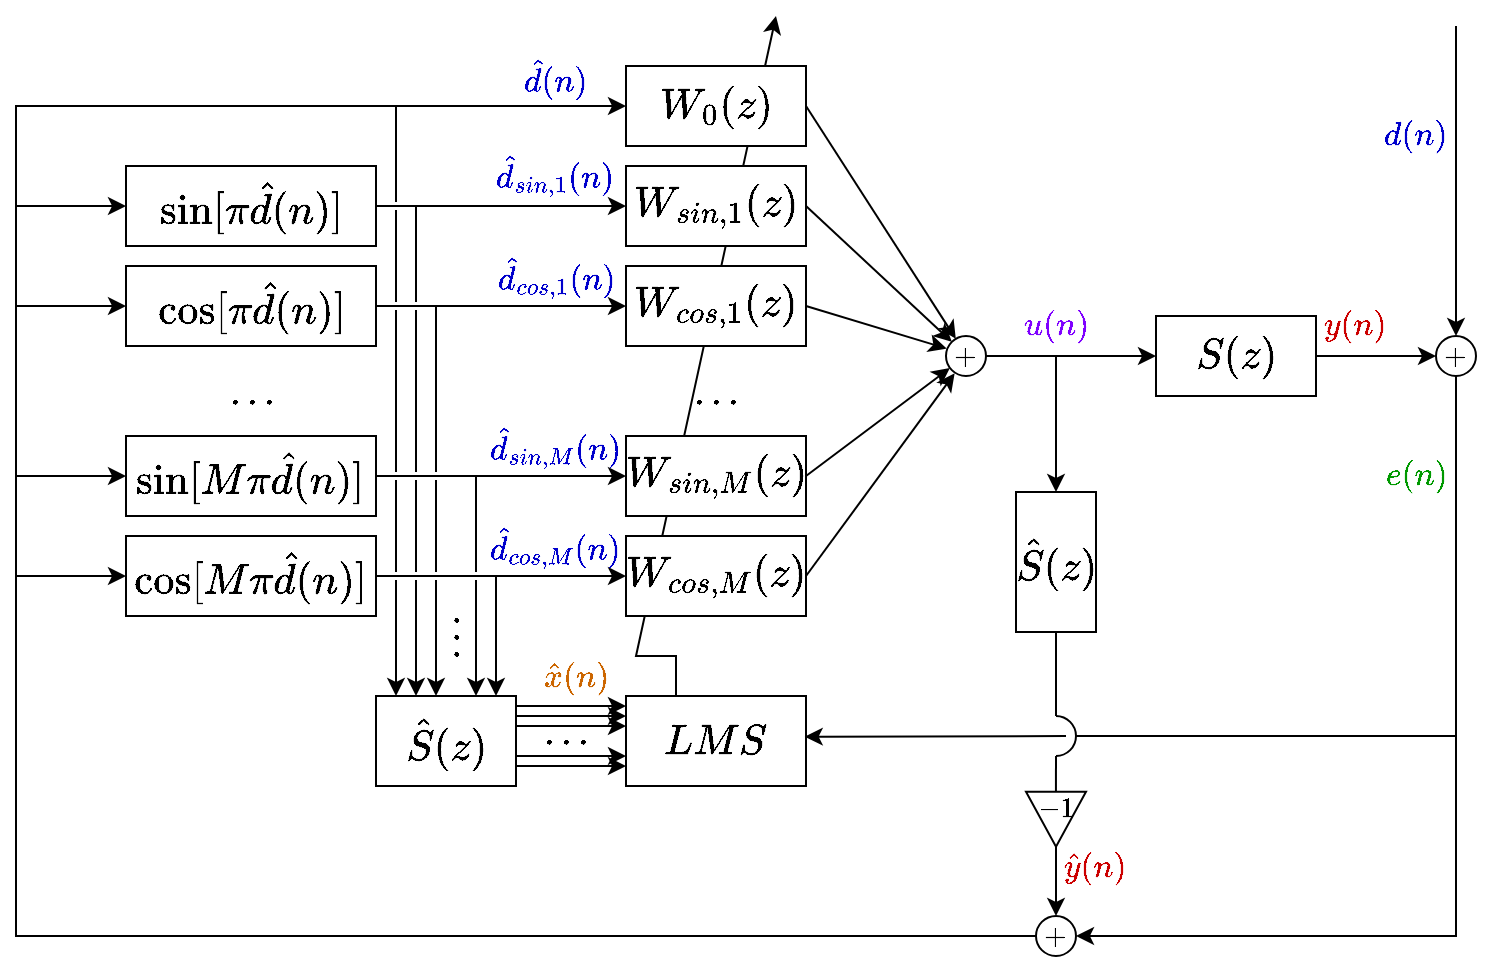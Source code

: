 <mxfile version="21.6.8" type="github">
  <diagram name="Sivu-1" id="u8w1255cLJUokRJfRU84">
    <mxGraphModel dx="1105" dy="1764" grid="1" gridSize="5" guides="1" tooltips="1" connect="1" arrows="1" fold="1" page="1" pageScale="1" pageWidth="827" pageHeight="1169" math="1" shadow="0">
      <root>
        <mxCell id="0" />
        <mxCell id="1" parent="0" />
        <mxCell id="19g5wpBG-z4xOQPj4vC4-21" value="" style="endArrow=none;html=1;rounded=0;exitX=0.498;exitY=0.138;exitDx=0;exitDy=0;exitPerimeter=0;" parent="1" source="19g5wpBG-z4xOQPj4vC4-19" edge="1">
          <mxGeometry width="50" height="50" relative="1" as="geometry">
            <mxPoint x="560" y="270" as="sourcePoint" />
            <mxPoint x="560" y="250" as="targetPoint" />
          </mxGeometry>
        </mxCell>
        <mxCell id="19g5wpBG-z4xOQPj4vC4-25" style="edgeStyle=orthogonalEdgeStyle;rounded=0;orthogonalLoop=1;jettySize=auto;html=1;entryX=0;entryY=0.5;entryDx=0;entryDy=0;" parent="1" source="ajAWkNfieeJ6ma5MIzeF-12" target="ajAWkNfieeJ6ma5MIzeF-1" edge="1">
          <mxGeometry relative="1" as="geometry" />
        </mxCell>
        <mxCell id="ajAWkNfieeJ6ma5MIzeF-12" value="&lt;font style=&quot;font-size: 18px;&quot;&gt;$$S(z)$$&lt;/font&gt;" style="rounded=0;whiteSpace=wrap;html=1;" parent="1" vertex="1">
          <mxGeometry x="610" y="30" width="80" height="40" as="geometry" />
        </mxCell>
        <mxCell id="ajAWkNfieeJ6ma5MIzeF-18" value="" style="endArrow=classic;html=1;rounded=0;exitX=0.5;exitY=0;exitDx=0;exitDy=0;" parent="1" edge="1">
          <mxGeometry width="50" height="50" relative="1" as="geometry">
            <mxPoint x="370" y="260" as="sourcePoint" />
            <mxPoint x="420" y="-120" as="targetPoint" />
            <Array as="points">
              <mxPoint x="370" y="200" />
              <mxPoint x="350" y="200" />
            </Array>
          </mxGeometry>
        </mxCell>
        <mxCell id="ajAWkNfieeJ6ma5MIzeF-3" value="&lt;font style=&quot;font-size: 18px;&quot;&gt;$$W_{sin,1}(z)$$&lt;/font&gt;" style="rounded=0;whiteSpace=wrap;html=1;" parent="1" vertex="1">
          <mxGeometry x="345" y="-45" width="90" height="40" as="geometry" />
        </mxCell>
        <mxCell id="ajAWkNfieeJ6ma5MIzeF-20" value="&lt;font size=&quot;1&quot; color=&quot;#0000cc&quot;&gt;&lt;i style=&quot;font-size: 14px;&quot;&gt;$$d(n)$$&lt;/i&gt;&lt;/font&gt;" style="text;html=1;strokeColor=none;fillColor=none;align=center;verticalAlign=middle;whiteSpace=wrap;rounded=0;" parent="1" vertex="1">
          <mxGeometry x="710" y="-75" width="60" height="30" as="geometry" />
        </mxCell>
        <mxCell id="ajAWkNfieeJ6ma5MIzeF-21" value="&lt;font size=&quot;1&quot; color=&quot;#cc0000&quot;&gt;&lt;i style=&quot;font-size: 14px;&quot;&gt;$$y(n)$$&lt;/i&gt;&lt;/font&gt;" style="text;html=1;strokeColor=none;fillColor=none;align=center;verticalAlign=middle;whiteSpace=wrap;rounded=0;" parent="1" vertex="1">
          <mxGeometry x="680" y="20" width="60" height="30" as="geometry" />
        </mxCell>
        <mxCell id="ajAWkNfieeJ6ma5MIzeF-22" value="&lt;font size=&quot;1&quot; color=&quot;#009900&quot;&gt;&lt;i style=&quot;font-size: 14px;&quot;&gt;$$e(n)$$&lt;/i&gt;&lt;/font&gt;" style="text;html=1;strokeColor=none;fillColor=none;align=center;verticalAlign=middle;whiteSpace=wrap;rounded=0;" parent="1" vertex="1">
          <mxGeometry x="710" y="95" width="60" height="30" as="geometry" />
        </mxCell>
        <mxCell id="ajAWkNfieeJ6ma5MIzeF-23" value="&lt;font size=&quot;1&quot; color=&quot;#7f00ff&quot;&gt;&lt;i style=&quot;font-size: 14px;&quot;&gt;$$u(n)$$&lt;/i&gt;&lt;/font&gt;" style="text;html=1;strokeColor=none;fillColor=none;align=center;verticalAlign=middle;whiteSpace=wrap;rounded=0;" parent="1" vertex="1">
          <mxGeometry x="530" y="20" width="60" height="30" as="geometry" />
        </mxCell>
        <mxCell id="CBB9v3UhZUv1EWWix4jz-1" value="&lt;font style=&quot;font-size: 18px;&quot;&gt;$$\hat {S}(z)$$&lt;/font&gt;" style="rounded=0;whiteSpace=wrap;html=1;" parent="1" vertex="1">
          <mxGeometry x="220" y="220" width="70" height="45" as="geometry" />
        </mxCell>
        <mxCell id="CBB9v3UhZUv1EWWix4jz-2" value="&lt;font size=&quot;1&quot; color=&quot;#cc6600&quot;&gt;&lt;i style=&quot;font-size: 14px;&quot;&gt;$$\hat{x}(n)$$&lt;/i&gt;&lt;/font&gt;" style="text;html=1;strokeColor=none;fillColor=none;align=center;verticalAlign=middle;whiteSpace=wrap;rounded=0;" parent="1" vertex="1">
          <mxGeometry x="290" y="195" width="60" height="30" as="geometry" />
        </mxCell>
        <mxCell id="19g5wpBG-z4xOQPj4vC4-1" value="&lt;font style=&quot;font-size: 18px;&quot;&gt;$$\hat {S}(z)$$&lt;/font&gt;" style="rounded=0;whiteSpace=wrap;html=1;" parent="1" vertex="1">
          <mxGeometry x="540" y="118" width="40" height="70" as="geometry" />
        </mxCell>
        <mxCell id="3sO2YfJtq2BWgRdyIDpK-13" style="edgeStyle=orthogonalEdgeStyle;rounded=0;orthogonalLoop=1;jettySize=auto;html=1;entryX=0;entryY=0.5;entryDx=0;entryDy=0;" parent="1" source="19g5wpBG-z4xOQPj4vC4-3" target="3sO2YfJtq2BWgRdyIDpK-9" edge="1">
          <mxGeometry relative="1" as="geometry">
            <mxPoint x="80" y="-75.69" as="targetPoint" />
            <Array as="points">
              <mxPoint x="40" y="340" />
              <mxPoint x="40" y="-75" />
              <mxPoint x="330" y="-75" />
            </Array>
          </mxGeometry>
        </mxCell>
        <mxCell id="19g5wpBG-z4xOQPj4vC4-3" value="$$+$$" style="ellipse;whiteSpace=wrap;html=1;aspect=fixed;" parent="1" vertex="1">
          <mxGeometry x="550" y="330" width="20" height="20" as="geometry" />
        </mxCell>
        <mxCell id="19g5wpBG-z4xOQPj4vC4-7" value="" style="endArrow=classic;html=1;rounded=0;entryX=1;entryY=0.5;entryDx=0;entryDy=0;" parent="1" source="ajAWkNfieeJ6ma5MIzeF-1" target="19g5wpBG-z4xOQPj4vC4-3" edge="1">
          <mxGeometry width="50" height="50" relative="1" as="geometry">
            <mxPoint x="560" y="120" as="sourcePoint" />
            <mxPoint x="610" y="280" as="targetPoint" />
            <Array as="points">
              <mxPoint x="760" y="340" />
            </Array>
          </mxGeometry>
        </mxCell>
        <mxCell id="19g5wpBG-z4xOQPj4vC4-10" value="" style="verticalLabelPosition=bottom;verticalAlign=top;html=1;shape=mxgraph.basic.arc;startAngle=0.5;endAngle=0;rotation=-180;" parent="1" vertex="1">
          <mxGeometry x="550" y="230" width="20" height="20" as="geometry" />
        </mxCell>
        <mxCell id="19g5wpBG-z4xOQPj4vC4-11" value="" style="endArrow=classic;html=1;rounded=0;entryX=0.5;entryY=0;entryDx=0;entryDy=0;exitX=0.5;exitY=1;exitDx=0;exitDy=0;" parent="1" source="19g5wpBG-z4xOQPj4vC4-19" target="19g5wpBG-z4xOQPj4vC4-3" edge="1">
          <mxGeometry width="50" height="50" relative="1" as="geometry">
            <mxPoint x="360" y="422.88" as="sourcePoint" />
            <mxPoint x="410" y="357.88" as="targetPoint" />
          </mxGeometry>
        </mxCell>
        <mxCell id="19g5wpBG-z4xOQPj4vC4-13" value="" style="endArrow=none;html=1;rounded=0;exitX=0;exitY=0.5;exitDx=0;exitDy=0;exitPerimeter=0;" parent="1" source="19g5wpBG-z4xOQPj4vC4-10" edge="1">
          <mxGeometry width="50" height="50" relative="1" as="geometry">
            <mxPoint x="583.75" y="240" as="sourcePoint" />
            <mxPoint x="760" y="240" as="targetPoint" />
          </mxGeometry>
        </mxCell>
        <mxCell id="19g5wpBG-z4xOQPj4vC4-16" value="" style="triangle;whiteSpace=wrap;html=1;rotation=90;" parent="1" vertex="1">
          <mxGeometry x="546.25" y="266.63" width="27.5" height="30" as="geometry" />
        </mxCell>
        <mxCell id="19g5wpBG-z4xOQPj4vC4-19" value="$$-1$$" style="text;html=1;strokeColor=none;fillColor=none;align=center;verticalAlign=middle;whiteSpace=wrap;rounded=0;" parent="1" vertex="1">
          <mxGeometry x="550" y="266.63" width="20" height="19.62" as="geometry" />
        </mxCell>
        <mxCell id="ajAWkNfieeJ6ma5MIzeF-1" value="$$+$$" style="ellipse;whiteSpace=wrap;html=1;aspect=fixed;" parent="1" vertex="1">
          <mxGeometry x="750" y="40" width="20" height="20" as="geometry" />
        </mxCell>
        <mxCell id="19g5wpBG-z4xOQPj4vC4-26" value="" style="endArrow=classic;html=1;rounded=0;entryX=0.5;entryY=0;entryDx=0;entryDy=0;" parent="1" target="ajAWkNfieeJ6ma5MIzeF-1" edge="1">
          <mxGeometry width="50" height="50" relative="1" as="geometry">
            <mxPoint x="760" y="-115" as="sourcePoint" />
            <mxPoint x="680" y="130" as="targetPoint" />
          </mxGeometry>
        </mxCell>
        <mxCell id="19g5wpBG-z4xOQPj4vC4-27" value="&lt;font size=&quot;1&quot; color=&quot;#cc0000&quot;&gt;&lt;i style=&quot;font-size: 14px;&quot;&gt;$$\hat{y}(n)$$&lt;/i&gt;&lt;/font&gt;" style="text;html=1;strokeColor=none;fillColor=none;align=center;verticalAlign=middle;whiteSpace=wrap;rounded=0;" parent="1" vertex="1">
          <mxGeometry x="550" y="290" width="60" height="30" as="geometry" />
        </mxCell>
        <mxCell id="3sO2YfJtq2BWgRdyIDpK-2" value="&lt;font style=&quot;font-size: 18px;&quot;&gt;$$\cos[\pi \hat{d}(n)]$$&lt;/font&gt;" style="rounded=0;whiteSpace=wrap;html=1;" parent="1" vertex="1">
          <mxGeometry x="95" y="5" width="125" height="40" as="geometry" />
        </mxCell>
        <mxCell id="3sO2YfJtq2BWgRdyIDpK-3" value="&lt;font style=&quot;font-size: 18px;&quot;&gt;$$\sin[\pi \hat{d}(n)]$$&lt;/font&gt;" style="rounded=0;whiteSpace=wrap;html=1;" parent="1" vertex="1">
          <mxGeometry x="95" y="-45" width="125" height="40" as="geometry" />
        </mxCell>
        <mxCell id="3sO2YfJtq2BWgRdyIDpK-4" value="&lt;font style=&quot;font-size: 18px;&quot;&gt;$$\cos[M\pi \hat{d}(n)]$$&lt;/font&gt;" style="rounded=0;whiteSpace=wrap;html=1;" parent="1" vertex="1">
          <mxGeometry x="95" y="140" width="125" height="40" as="geometry" />
        </mxCell>
        <mxCell id="3sO2YfJtq2BWgRdyIDpK-5" value="&lt;font style=&quot;font-size: 18px;&quot;&gt;$$\sin[M\pi \hat{d}(n)]$$&lt;/font&gt;" style="rounded=0;whiteSpace=wrap;html=1;" parent="1" vertex="1">
          <mxGeometry x="95" y="90" width="125" height="40" as="geometry" />
        </mxCell>
        <mxCell id="3sO2YfJtq2BWgRdyIDpK-6" value="&lt;font style=&quot;font-size: 18px;&quot;&gt;$$W_{cos,1}(z)$$&lt;/font&gt;" style="rounded=0;whiteSpace=wrap;html=1;" parent="1" vertex="1">
          <mxGeometry x="345" y="5" width="90" height="40" as="geometry" />
        </mxCell>
        <mxCell id="3sO2YfJtq2BWgRdyIDpK-7" value="&lt;div&gt;&lt;font style=&quot;font-size: 18px;&quot;&gt;$$W_{sin,M}(z)$$&lt;/font&gt;&lt;/div&gt;" style="rounded=0;whiteSpace=wrap;html=1;" parent="1" vertex="1">
          <mxGeometry x="345" y="90" width="90" height="40" as="geometry" />
        </mxCell>
        <mxCell id="3sO2YfJtq2BWgRdyIDpK-9" value="&lt;font style=&quot;font-size: 18px;&quot;&gt;$$W_0(z)$$&lt;/font&gt;" style="rounded=0;whiteSpace=wrap;html=1;" parent="1" vertex="1">
          <mxGeometry x="345" y="-95" width="90" height="40" as="geometry" />
        </mxCell>
        <mxCell id="3sO2YfJtq2BWgRdyIDpK-10" value="&lt;font style=&quot;font-size: 18px;&quot;&gt;$$W_{cos,M}(z)$$&lt;/font&gt;" style="rounded=0;whiteSpace=wrap;html=1;" parent="1" vertex="1">
          <mxGeometry x="345" y="140" width="90" height="40" as="geometry" />
        </mxCell>
        <mxCell id="3sO2YfJtq2BWgRdyIDpK-11" value="&lt;font style=&quot;font-size: 16px;&quot;&gt;$$\dots$$&lt;/font&gt;" style="text;html=1;strokeColor=none;fillColor=none;align=center;verticalAlign=middle;whiteSpace=wrap;rounded=0;" parent="1" vertex="1">
          <mxGeometry x="127.5" y="55" width="60" height="25" as="geometry" />
        </mxCell>
        <mxCell id="3sO2YfJtq2BWgRdyIDpK-18" value="" style="endArrow=classic;html=1;rounded=0;entryX=0;entryY=0.5;entryDx=0;entryDy=0;" parent="1" target="3sO2YfJtq2BWgRdyIDpK-3" edge="1">
          <mxGeometry width="50" height="50" relative="1" as="geometry">
            <mxPoint x="40" y="-25" as="sourcePoint" />
            <mxPoint x="90" y="-75" as="targetPoint" />
          </mxGeometry>
        </mxCell>
        <mxCell id="3sO2YfJtq2BWgRdyIDpK-19" value="" style="endArrow=classic;html=1;rounded=0;entryX=0;entryY=0.5;entryDx=0;entryDy=0;" parent="1" target="3sO2YfJtq2BWgRdyIDpK-2" edge="1">
          <mxGeometry width="50" height="50" relative="1" as="geometry">
            <mxPoint x="40" y="25" as="sourcePoint" />
            <mxPoint x="90" y="-25" as="targetPoint" />
          </mxGeometry>
        </mxCell>
        <mxCell id="3sO2YfJtq2BWgRdyIDpK-20" value="" style="endArrow=classic;html=1;rounded=0;entryX=0;entryY=0.5;entryDx=0;entryDy=0;" parent="1" target="3sO2YfJtq2BWgRdyIDpK-5" edge="1">
          <mxGeometry width="50" height="50" relative="1" as="geometry">
            <mxPoint x="40" y="110" as="sourcePoint" />
            <mxPoint x="90" y="65" as="targetPoint" />
          </mxGeometry>
        </mxCell>
        <mxCell id="3sO2YfJtq2BWgRdyIDpK-21" value="" style="endArrow=classic;html=1;rounded=0;entryX=0;entryY=0.5;entryDx=0;entryDy=0;" parent="1" target="3sO2YfJtq2BWgRdyIDpK-4" edge="1">
          <mxGeometry width="50" height="50" relative="1" as="geometry">
            <mxPoint x="40" y="160" as="sourcePoint" />
            <mxPoint x="90" y="110" as="targetPoint" />
          </mxGeometry>
        </mxCell>
        <mxCell id="3sO2YfJtq2BWgRdyIDpK-42" style="edgeStyle=orthogonalEdgeStyle;rounded=0;orthogonalLoop=1;jettySize=auto;html=1;entryX=0;entryY=0.5;entryDx=0;entryDy=0;" parent="1" source="3sO2YfJtq2BWgRdyIDpK-22" target="ajAWkNfieeJ6ma5MIzeF-12" edge="1">
          <mxGeometry relative="1" as="geometry" />
        </mxCell>
        <mxCell id="3sO2YfJtq2BWgRdyIDpK-22" value="$$+$$" style="ellipse;whiteSpace=wrap;html=1;aspect=fixed;" parent="1" vertex="1">
          <mxGeometry x="505" y="40" width="20" height="20" as="geometry" />
        </mxCell>
        <mxCell id="3sO2YfJtq2BWgRdyIDpK-23" value="" style="endArrow=classic;html=1;rounded=0;exitX=1;exitY=0.5;exitDx=0;exitDy=0;entryX=0.245;entryY=0.07;entryDx=0;entryDy=0;entryPerimeter=0;" parent="1" source="3sO2YfJtq2BWgRdyIDpK-9" target="3sO2YfJtq2BWgRdyIDpK-22" edge="1">
          <mxGeometry width="50" height="50" relative="1" as="geometry">
            <mxPoint x="430" y="-65" as="sourcePoint" />
            <mxPoint x="480" y="-115" as="targetPoint" />
          </mxGeometry>
        </mxCell>
        <mxCell id="3sO2YfJtq2BWgRdyIDpK-24" value="" style="endArrow=classic;html=1;rounded=0;exitX=1;exitY=0.5;exitDx=0;exitDy=0;entryX=0;entryY=0;entryDx=0;entryDy=0;" parent="1" source="ajAWkNfieeJ6ma5MIzeF-3" target="3sO2YfJtq2BWgRdyIDpK-22" edge="1">
          <mxGeometry width="50" height="50" relative="1" as="geometry">
            <mxPoint x="485" y="-45" as="sourcePoint" />
            <mxPoint x="535" y="-95" as="targetPoint" />
          </mxGeometry>
        </mxCell>
        <mxCell id="3sO2YfJtq2BWgRdyIDpK-25" value="" style="endArrow=classic;html=1;rounded=0;exitX=1;exitY=0.5;exitDx=0;exitDy=0;entryX=0.016;entryY=0.315;entryDx=0;entryDy=0;entryPerimeter=0;" parent="1" source="3sO2YfJtq2BWgRdyIDpK-6" target="3sO2YfJtq2BWgRdyIDpK-22" edge="1">
          <mxGeometry width="50" height="50" relative="1" as="geometry">
            <mxPoint x="545" y="60" as="sourcePoint" />
            <mxPoint x="595" y="10" as="targetPoint" />
          </mxGeometry>
        </mxCell>
        <mxCell id="3sO2YfJtq2BWgRdyIDpK-26" value="" style="endArrow=classic;html=1;rounded=0;exitX=1;exitY=0.5;exitDx=0;exitDy=0;entryX=0.097;entryY=0.802;entryDx=0;entryDy=0;entryPerimeter=0;" parent="1" source="3sO2YfJtq2BWgRdyIDpK-7" target="3sO2YfJtq2BWgRdyIDpK-22" edge="1">
          <mxGeometry width="50" height="50" relative="1" as="geometry">
            <mxPoint x="470" y="140" as="sourcePoint" />
            <mxPoint x="520" y="90" as="targetPoint" />
          </mxGeometry>
        </mxCell>
        <mxCell id="3sO2YfJtq2BWgRdyIDpK-27" value="" style="endArrow=classic;html=1;rounded=0;exitX=1;exitY=0.5;exitDx=0;exitDy=0;entryX=0.216;entryY=0.934;entryDx=0;entryDy=0;entryPerimeter=0;" parent="1" source="3sO2YfJtq2BWgRdyIDpK-10" target="3sO2YfJtq2BWgRdyIDpK-22" edge="1">
          <mxGeometry width="50" height="50" relative="1" as="geometry">
            <mxPoint x="475" y="135" as="sourcePoint" />
            <mxPoint x="525" y="85" as="targetPoint" />
          </mxGeometry>
        </mxCell>
        <mxCell id="3sO2YfJtq2BWgRdyIDpK-28" value="" style="endArrow=classic;html=1;rounded=0;" parent="1" edge="1">
          <mxGeometry width="50" height="50" relative="1" as="geometry">
            <mxPoint x="230" y="-75" as="sourcePoint" />
            <mxPoint x="230" y="220" as="targetPoint" />
          </mxGeometry>
        </mxCell>
        <mxCell id="3sO2YfJtq2BWgRdyIDpK-29" value="" style="endArrow=classic;html=1;rounded=0;" parent="1" edge="1">
          <mxGeometry width="50" height="50" relative="1" as="geometry">
            <mxPoint x="240" y="-25" as="sourcePoint" />
            <mxPoint x="240" y="220" as="targetPoint" />
          </mxGeometry>
        </mxCell>
        <mxCell id="3sO2YfJtq2BWgRdyIDpK-30" value="" style="endArrow=classic;html=1;rounded=0;" parent="1" edge="1">
          <mxGeometry width="50" height="50" relative="1" as="geometry">
            <mxPoint x="250" y="25" as="sourcePoint" />
            <mxPoint x="250" y="220" as="targetPoint" />
          </mxGeometry>
        </mxCell>
        <mxCell id="3sO2YfJtq2BWgRdyIDpK-31" value="" style="endArrow=classic;html=1;rounded=0;" parent="1" edge="1">
          <mxGeometry width="50" height="50" relative="1" as="geometry">
            <mxPoint x="270" y="110" as="sourcePoint" />
            <mxPoint x="270" y="220" as="targetPoint" />
          </mxGeometry>
        </mxCell>
        <mxCell id="3sO2YfJtq2BWgRdyIDpK-32" value="" style="endArrow=classic;html=1;rounded=0;" parent="1" edge="1">
          <mxGeometry width="50" height="50" relative="1" as="geometry">
            <mxPoint x="280" y="160" as="sourcePoint" />
            <mxPoint x="280" y="220" as="targetPoint" />
          </mxGeometry>
        </mxCell>
        <mxCell id="3sO2YfJtq2BWgRdyIDpK-33" value="&lt;font style=&quot;font-size: 16px;&quot;&gt;$$\dots$$&lt;/font&gt;" style="text;html=1;strokeColor=none;fillColor=none;align=center;verticalAlign=middle;whiteSpace=wrap;rounded=0;rotation=90;" parent="1" vertex="1">
          <mxGeometry x="236" y="188" width="60" height="5" as="geometry" />
        </mxCell>
        <mxCell id="3sO2YfJtq2BWgRdyIDpK-35" value="" style="endArrow=classic;html=1;rounded=0;" parent="1" edge="1">
          <mxGeometry width="50" height="50" relative="1" as="geometry">
            <mxPoint x="290" y="225" as="sourcePoint" />
            <mxPoint x="345" y="225" as="targetPoint" />
          </mxGeometry>
        </mxCell>
        <mxCell id="3sO2YfJtq2BWgRdyIDpK-36" value="" style="endArrow=classic;html=1;rounded=0;" parent="1" edge="1">
          <mxGeometry width="50" height="50" relative="1" as="geometry">
            <mxPoint x="290" y="230" as="sourcePoint" />
            <mxPoint x="345" y="230" as="targetPoint" />
          </mxGeometry>
        </mxCell>
        <mxCell id="3sO2YfJtq2BWgRdyIDpK-37" value="" style="endArrow=classic;html=1;rounded=0;" parent="1" edge="1">
          <mxGeometry width="50" height="50" relative="1" as="geometry">
            <mxPoint x="290" y="235" as="sourcePoint" />
            <mxPoint x="345" y="235" as="targetPoint" />
          </mxGeometry>
        </mxCell>
        <mxCell id="3sO2YfJtq2BWgRdyIDpK-38" value="" style="endArrow=classic;html=1;rounded=0;" parent="1" edge="1">
          <mxGeometry width="50" height="50" relative="1" as="geometry">
            <mxPoint x="290" y="250" as="sourcePoint" />
            <mxPoint x="345" y="250" as="targetPoint" />
          </mxGeometry>
        </mxCell>
        <mxCell id="3sO2YfJtq2BWgRdyIDpK-39" value="" style="endArrow=classic;html=1;rounded=0;" parent="1" edge="1">
          <mxGeometry width="50" height="50" relative="1" as="geometry">
            <mxPoint x="290" y="255" as="sourcePoint" />
            <mxPoint x="345" y="255" as="targetPoint" />
          </mxGeometry>
        </mxCell>
        <mxCell id="3sO2YfJtq2BWgRdyIDpK-40" value="&lt;font style=&quot;font-size: 16px;&quot;&gt;$$\dots$$&lt;/font&gt;" style="text;html=1;strokeColor=none;fillColor=none;align=center;verticalAlign=middle;whiteSpace=wrap;rounded=0;rotation=0;" parent="1" vertex="1">
          <mxGeometry x="285" y="235" width="60" height="5" as="geometry" />
        </mxCell>
        <mxCell id="ajAWkNfieeJ6ma5MIzeF-5" value="&lt;font style=&quot;font-size: 18px;&quot;&gt;$$LMS$$&lt;/font&gt;" style="rounded=0;whiteSpace=wrap;html=1;" parent="1" vertex="1">
          <mxGeometry x="345" y="220" width="90" height="45" as="geometry" />
        </mxCell>
        <mxCell id="3sO2YfJtq2BWgRdyIDpK-44" value="" style="endArrow=classic;html=1;rounded=0;" parent="1" target="19g5wpBG-z4xOQPj4vC4-1" edge="1">
          <mxGeometry width="50" height="50" relative="1" as="geometry">
            <mxPoint x="560" y="50" as="sourcePoint" />
            <mxPoint x="610" as="targetPoint" />
          </mxGeometry>
        </mxCell>
        <mxCell id="3sO2YfJtq2BWgRdyIDpK-45" value="" style="endArrow=none;html=1;rounded=0;exitX=0.5;exitY=1;exitDx=0;exitDy=0;" parent="1" source="19g5wpBG-z4xOQPj4vC4-1" target="19g5wpBG-z4xOQPj4vC4-10" edge="1">
          <mxGeometry width="50" height="50" relative="1" as="geometry">
            <mxPoint x="615" y="175" as="sourcePoint" />
            <mxPoint x="665" y="125" as="targetPoint" />
          </mxGeometry>
        </mxCell>
        <mxCell id="3sO2YfJtq2BWgRdyIDpK-46" value="" style="endArrow=classic;html=1;rounded=0;entryX=0.993;entryY=0.452;entryDx=0;entryDy=0;entryPerimeter=0;" parent="1" target="ajAWkNfieeJ6ma5MIzeF-5" edge="1">
          <mxGeometry width="50" height="50" relative="1" as="geometry">
            <mxPoint x="565" y="240" as="sourcePoint" />
            <mxPoint x="480" y="255" as="targetPoint" />
          </mxGeometry>
        </mxCell>
        <mxCell id="3sO2YfJtq2BWgRdyIDpK-49" value="" style="endArrow=none;html=1;rounded=0;strokeWidth=2;strokeColor=#FFFFFF;" parent="1" edge="1">
          <mxGeometry width="50" height="50" relative="1" as="geometry">
            <mxPoint x="230" y="-23" as="sourcePoint" />
            <mxPoint x="230" y="-27" as="targetPoint" />
          </mxGeometry>
        </mxCell>
        <mxCell id="3sO2YfJtq2BWgRdyIDpK-14" style="edgeStyle=orthogonalEdgeStyle;rounded=0;orthogonalLoop=1;jettySize=auto;html=1;entryX=0;entryY=0.5;entryDx=0;entryDy=0;" parent="1" source="3sO2YfJtq2BWgRdyIDpK-3" target="ajAWkNfieeJ6ma5MIzeF-3" edge="1">
          <mxGeometry relative="1" as="geometry" />
        </mxCell>
        <mxCell id="3sO2YfJtq2BWgRdyIDpK-50" value="" style="endArrow=none;html=1;rounded=0;strokeWidth=2;strokeColor=#FFFFFF;" parent="1" edge="1">
          <mxGeometry width="50" height="50" relative="1" as="geometry">
            <mxPoint x="240" y="27" as="sourcePoint" />
            <mxPoint x="240" y="23" as="targetPoint" />
          </mxGeometry>
        </mxCell>
        <mxCell id="3sO2YfJtq2BWgRdyIDpK-51" value="" style="endArrow=none;html=1;rounded=0;strokeWidth=2;strokeColor=#FFFFFF;" parent="1" edge="1">
          <mxGeometry width="50" height="50" relative="1" as="geometry">
            <mxPoint x="230" y="27" as="sourcePoint" />
            <mxPoint x="230" y="23" as="targetPoint" />
          </mxGeometry>
        </mxCell>
        <mxCell id="3sO2YfJtq2BWgRdyIDpK-15" style="edgeStyle=orthogonalEdgeStyle;rounded=0;orthogonalLoop=1;jettySize=auto;html=1;entryX=0;entryY=0.5;entryDx=0;entryDy=0;" parent="1" source="3sO2YfJtq2BWgRdyIDpK-2" target="3sO2YfJtq2BWgRdyIDpK-6" edge="1">
          <mxGeometry relative="1" as="geometry" />
        </mxCell>
        <mxCell id="3sO2YfJtq2BWgRdyIDpK-52" value="" style="endArrow=none;html=1;rounded=0;strokeWidth=2;strokeColor=#FFFFFF;" parent="1" edge="1">
          <mxGeometry width="50" height="50" relative="1" as="geometry">
            <mxPoint x="230" y="112" as="sourcePoint" />
            <mxPoint x="230" y="108" as="targetPoint" />
          </mxGeometry>
        </mxCell>
        <mxCell id="3sO2YfJtq2BWgRdyIDpK-54" value="" style="endArrow=none;html=1;rounded=0;strokeWidth=2;strokeColor=#FFFFFF;" parent="1" edge="1">
          <mxGeometry width="50" height="50" relative="1" as="geometry">
            <mxPoint x="240" y="112" as="sourcePoint" />
            <mxPoint x="240" y="108" as="targetPoint" />
          </mxGeometry>
        </mxCell>
        <mxCell id="3sO2YfJtq2BWgRdyIDpK-55" value="" style="endArrow=none;html=1;rounded=0;strokeWidth=2;strokeColor=#FFFFFF;" parent="1" edge="1">
          <mxGeometry width="50" height="50" relative="1" as="geometry">
            <mxPoint x="250" y="112" as="sourcePoint" />
            <mxPoint x="250" y="108" as="targetPoint" />
          </mxGeometry>
        </mxCell>
        <mxCell id="3sO2YfJtq2BWgRdyIDpK-16" style="edgeStyle=orthogonalEdgeStyle;rounded=0;orthogonalLoop=1;jettySize=auto;html=1;" parent="1" source="3sO2YfJtq2BWgRdyIDpK-5" target="3sO2YfJtq2BWgRdyIDpK-7" edge="1">
          <mxGeometry relative="1" as="geometry" />
        </mxCell>
        <mxCell id="3sO2YfJtq2BWgRdyIDpK-56" value="" style="endArrow=none;html=1;rounded=0;strokeWidth=2;strokeColor=#FFFFFF;" parent="1" edge="1">
          <mxGeometry width="50" height="50" relative="1" as="geometry">
            <mxPoint x="230" y="162" as="sourcePoint" />
            <mxPoint x="230" y="158" as="targetPoint" />
          </mxGeometry>
        </mxCell>
        <mxCell id="3sO2YfJtq2BWgRdyIDpK-57" value="" style="endArrow=none;html=1;rounded=0;strokeWidth=2;strokeColor=#FFFFFF;" parent="1" edge="1">
          <mxGeometry width="50" height="50" relative="1" as="geometry">
            <mxPoint x="240" y="162" as="sourcePoint" />
            <mxPoint x="240" y="158" as="targetPoint" />
          </mxGeometry>
        </mxCell>
        <mxCell id="3sO2YfJtq2BWgRdyIDpK-58" value="" style="endArrow=none;html=1;rounded=0;strokeWidth=2;strokeColor=#FFFFFF;" parent="1" edge="1">
          <mxGeometry width="50" height="50" relative="1" as="geometry">
            <mxPoint x="270" y="162" as="sourcePoint" />
            <mxPoint x="270" y="158" as="targetPoint" />
          </mxGeometry>
        </mxCell>
        <mxCell id="3sO2YfJtq2BWgRdyIDpK-59" value="" style="endArrow=none;html=1;rounded=0;strokeWidth=2;strokeColor=#FFFFFF;" parent="1" edge="1">
          <mxGeometry width="50" height="50" relative="1" as="geometry">
            <mxPoint x="250" y="162" as="sourcePoint" />
            <mxPoint x="250" y="158" as="targetPoint" />
          </mxGeometry>
        </mxCell>
        <mxCell id="3sO2YfJtq2BWgRdyIDpK-17" style="edgeStyle=orthogonalEdgeStyle;rounded=0;orthogonalLoop=1;jettySize=auto;html=1;entryX=0;entryY=0.5;entryDx=0;entryDy=0;" parent="1" source="3sO2YfJtq2BWgRdyIDpK-4" target="3sO2YfJtq2BWgRdyIDpK-10" edge="1">
          <mxGeometry relative="1" as="geometry" />
        </mxCell>
        <mxCell id="3NsY_oaufpO6qxjP1VHb-3" value="&lt;font style=&quot;font-size: 16px;&quot;&gt;$$\dots$$&lt;/font&gt;" style="text;html=1;strokeColor=none;fillColor=none;align=center;verticalAlign=middle;whiteSpace=wrap;rounded=0;" vertex="1" parent="1">
          <mxGeometry x="360" y="55" width="60" height="25" as="geometry" />
        </mxCell>
        <mxCell id="3NsY_oaufpO6qxjP1VHb-4" value="&lt;div style=&quot;font-size: 15px;&quot;&gt;&lt;font style=&quot;font-size: 14px;&quot; color=&quot;#0000cc&quot;&gt;$$\hat{d}(n)$$&lt;/font&gt;&lt;/div&gt;" style="text;html=1;strokeColor=none;fillColor=none;align=center;verticalAlign=middle;whiteSpace=wrap;rounded=0;" vertex="1" parent="1">
          <mxGeometry x="280" y="-105" width="60" height="30" as="geometry" />
        </mxCell>
        <mxCell id="3NsY_oaufpO6qxjP1VHb-5" value="&lt;div style=&quot;font-size: 15px;&quot;&gt;&lt;font style=&quot;font-size: 14px;&quot; color=&quot;#0000cc&quot;&gt;$$\hat{d}_{sin,1}(n)$$&lt;/font&gt;&lt;/div&gt;" style="text;html=1;strokeColor=none;fillColor=none;align=center;verticalAlign=middle;whiteSpace=wrap;rounded=0;" vertex="1" parent="1">
          <mxGeometry x="280" y="-56" width="60" height="30" as="geometry" />
        </mxCell>
        <mxCell id="3NsY_oaufpO6qxjP1VHb-6" value="&lt;div style=&quot;font-size: 15px;&quot;&gt;&lt;font style=&quot;font-size: 14px;&quot; color=&quot;#0000cc&quot;&gt;$$\hat{d}_{cos,1}(n)$$&lt;/font&gt;&lt;/div&gt;" style="text;html=1;strokeColor=none;fillColor=none;align=center;verticalAlign=middle;whiteSpace=wrap;rounded=0;" vertex="1" parent="1">
          <mxGeometry x="280" y="-5" width="60" height="30" as="geometry" />
        </mxCell>
        <mxCell id="3NsY_oaufpO6qxjP1VHb-7" value="&lt;div style=&quot;font-size: 15px;&quot;&gt;&lt;font style=&quot;font-size: 14px;&quot; color=&quot;#0000cc&quot;&gt;$$\hat{d}_{sin,M}(n)$$&lt;/font&gt;&lt;/div&gt;" style="text;html=1;strokeColor=none;fillColor=none;align=center;verticalAlign=middle;whiteSpace=wrap;rounded=0;" vertex="1" parent="1">
          <mxGeometry x="280" y="80" width="60" height="30" as="geometry" />
        </mxCell>
        <mxCell id="3NsY_oaufpO6qxjP1VHb-8" value="&lt;div style=&quot;font-size: 15px;&quot;&gt;&lt;font style=&quot;font-size: 14px;&quot; color=&quot;#0000cc&quot;&gt;$$\hat{d}_{cos,M}(n)$$&lt;/font&gt;&lt;/div&gt;" style="text;html=1;strokeColor=none;fillColor=none;align=center;verticalAlign=middle;whiteSpace=wrap;rounded=0;" vertex="1" parent="1">
          <mxGeometry x="280" y="130" width="60" height="30" as="geometry" />
        </mxCell>
      </root>
    </mxGraphModel>
  </diagram>
</mxfile>
